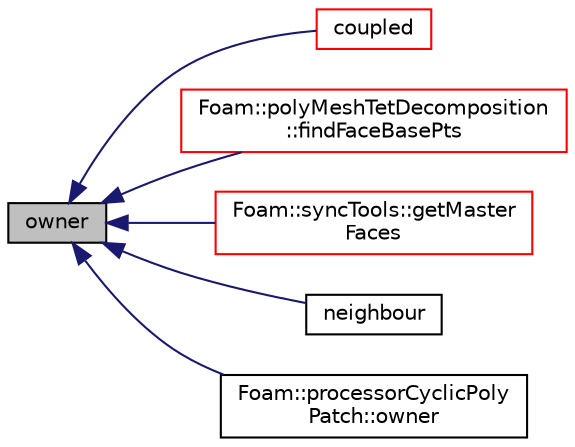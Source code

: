 digraph "owner"
{
  bgcolor="transparent";
  edge [fontname="Helvetica",fontsize="10",labelfontname="Helvetica",labelfontsize="10"];
  node [fontname="Helvetica",fontsize="10",shape=record];
  rankdir="LR";
  Node1 [label="owner",height=0.2,width=0.4,color="black", fillcolor="grey75", style="filled", fontcolor="black"];
  Node1 -> Node2 [dir="back",color="midnightblue",fontsize="10",style="solid",fontname="Helvetica"];
  Node2 [label="coupled",height=0.2,width=0.4,color="red",URL="$a00426.html#acffd678e538fc569f301aacdb4f019b7",tooltip="Return true because this patch is coupled. "];
  Node1 -> Node3 [dir="back",color="midnightblue",fontsize="10",style="solid",fontname="Helvetica"];
  Node3 [label="Foam::polyMeshTetDecomposition\l::findFaceBasePts",height=0.2,width=0.4,color="red",URL="$a01961.html#a3336759b0c761efa929d4adf95831754",tooltip="Find a suitable base point for each face for decomposition. "];
  Node1 -> Node4 [dir="back",color="midnightblue",fontsize="10",style="solid",fontname="Helvetica"];
  Node4 [label="Foam::syncTools::getMaster\lFaces",height=0.2,width=0.4,color="red",URL="$a02620.html#a46e7fd91866d97d6f21c35b1a892f0c4",tooltip="Get per face whether it is uncoupled or a master of a. "];
  Node1 -> Node5 [dir="back",color="midnightblue",fontsize="10",style="solid",fontname="Helvetica"];
  Node5 [label="neighbour",height=0.2,width=0.4,color="black",URL="$a00426.html#a2071bd3f465644b3c5165916ced135db",tooltip="Does the coupled side own the patch ? "];
  Node1 -> Node6 [dir="back",color="midnightblue",fontsize="10",style="solid",fontname="Helvetica"];
  Node6 [label="Foam::processorCyclicPoly\lPatch::owner",height=0.2,width=0.4,color="black",URL="$a02023.html#ae2fb0867c083f040d00c1b69a4f59b0f",tooltip="Does this side own the patch ? "];
}

